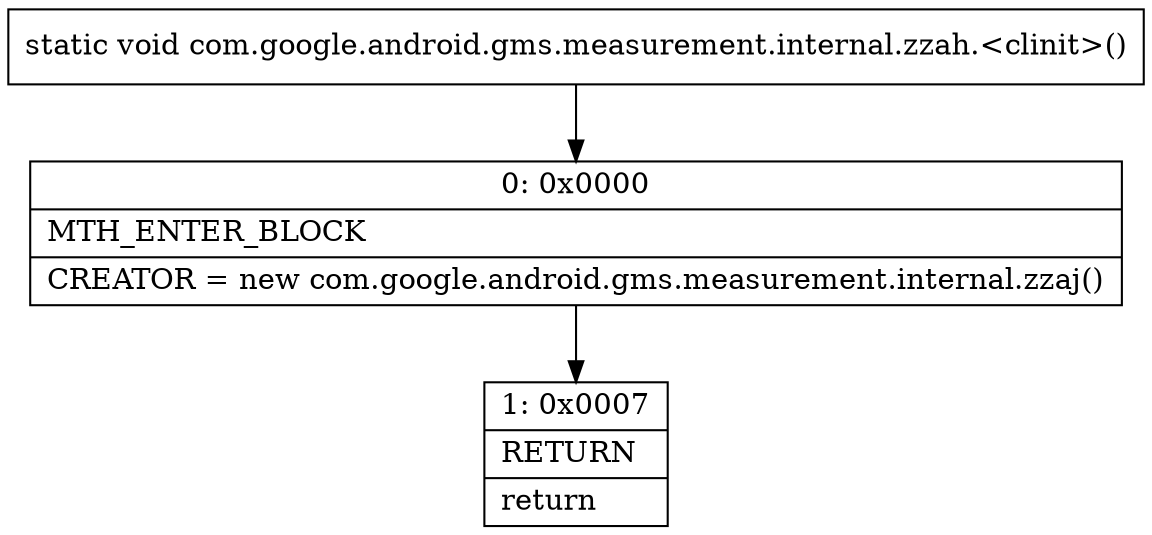 digraph "CFG forcom.google.android.gms.measurement.internal.zzah.\<clinit\>()V" {
Node_0 [shape=record,label="{0\:\ 0x0000|MTH_ENTER_BLOCK\l|CREATOR = new com.google.android.gms.measurement.internal.zzaj()\l}"];
Node_1 [shape=record,label="{1\:\ 0x0007|RETURN\l|return\l}"];
MethodNode[shape=record,label="{static void com.google.android.gms.measurement.internal.zzah.\<clinit\>() }"];
MethodNode -> Node_0;
Node_0 -> Node_1;
}

